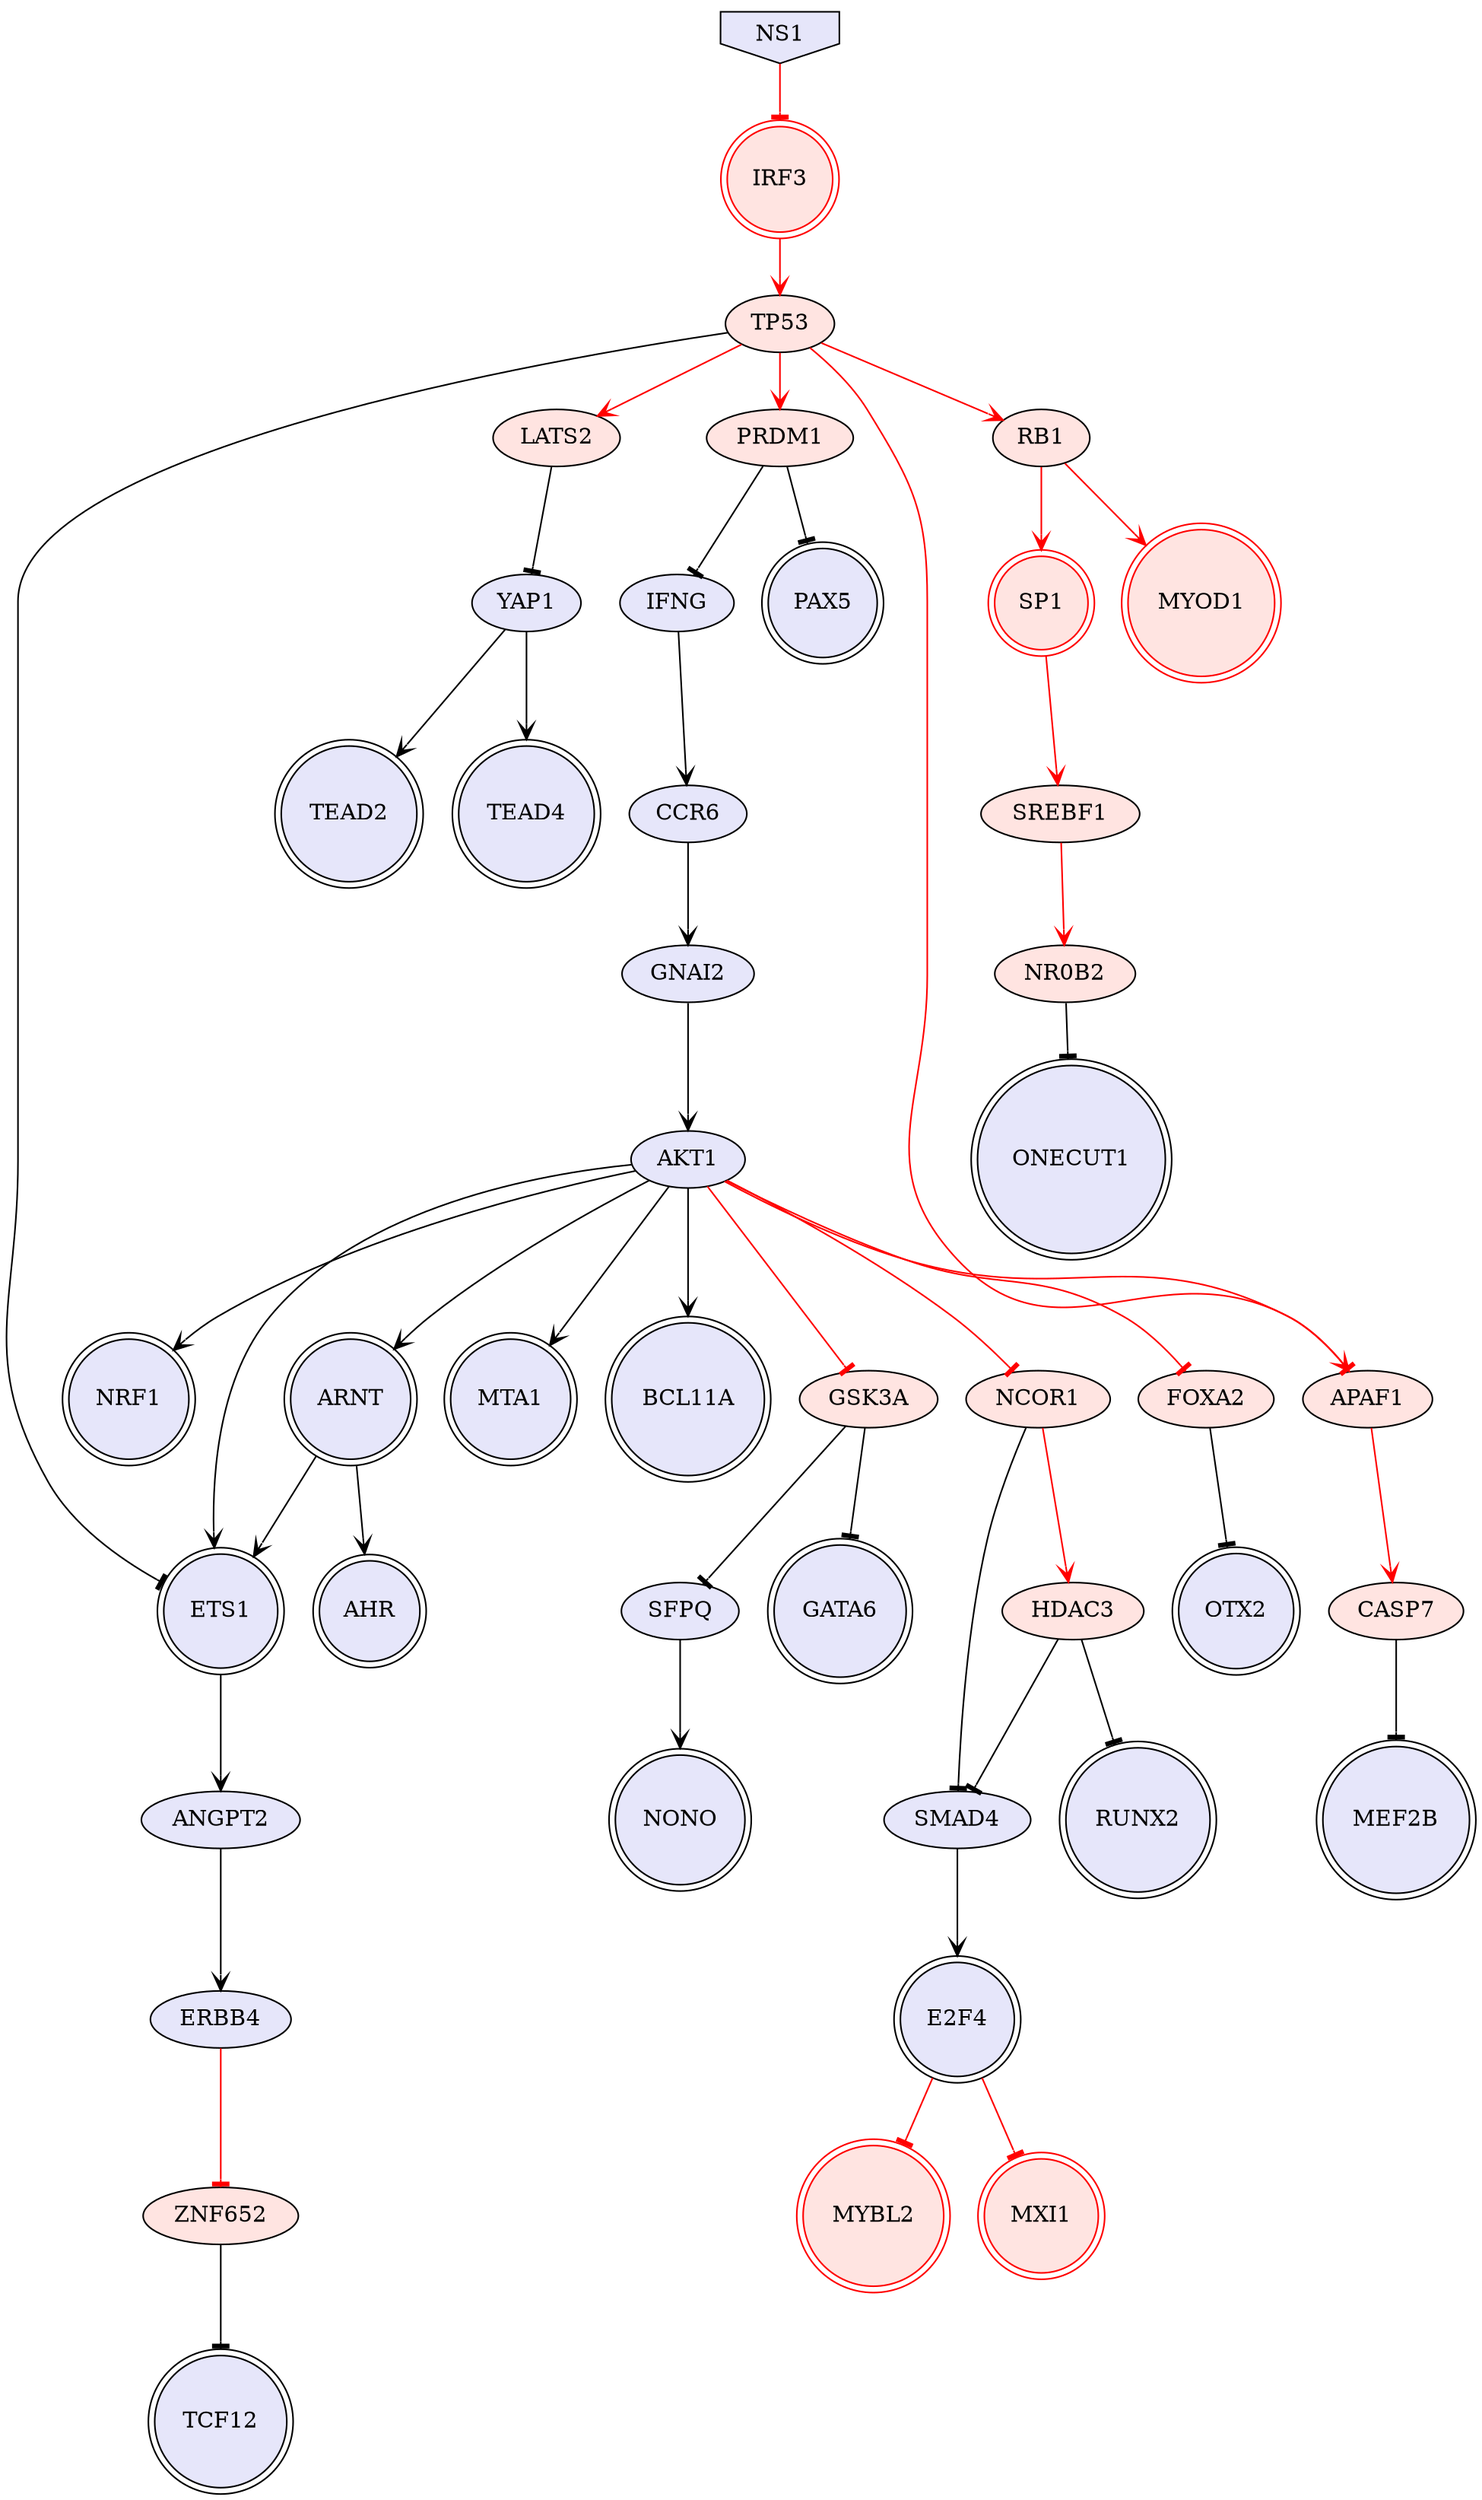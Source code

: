 digraph {

AKT1->NRF1 [penwidth=1, color=black, arrowhead="vee"]
AKT1->ETS1 [penwidth=1, color=black, arrowhead="vee"]
AKT1->ARNT [penwidth=1, color=black, arrowhead="vee"]
AKT1->MTA1 [penwidth=1, color=black, arrowhead="vee"]
AKT1->BCL11A [penwidth=1, color=black, arrowhead="vee"]
TP53->ETS1 [penwidth=1, color=black, arrowhead="tee"]
SMAD4->E2F4 [penwidth=1, color=black, arrowhead="vee"]
IFNG->CCR6 [penwidth=1, color=black, arrowhead="vee"]
SFPQ->NONO [penwidth=1, color=black, arrowhead="vee"]
HDAC3->SMAD4 [penwidth=1, color=black, arrowhead="tee"]
HDAC3->RUNX2 [penwidth=1, color=black, arrowhead="tee"]
GSK3A->SFPQ [penwidth=1, color=black, arrowhead="tee"]
GSK3A->GATA6 [penwidth=1, color=black, arrowhead="tee"]
YAP1->TEAD2 [penwidth=1, color=black, arrowhead="vee"]
YAP1->TEAD4 [penwidth=1, color=black, arrowhead="vee"]
NCOR1->SMAD4 [penwidth=1, color=black, arrowhead="tee"]
ANGPT2->ERBB4 [penwidth=1, color=black, arrowhead="vee"]
NR0B2->ONECUT1 [penwidth=1, color=black, arrowhead="tee"]
GNAI2->AKT1 [penwidth=1, color=black, arrowhead="vee"]
LATS2->YAP1 [penwidth=1, color=black, arrowhead="tee"]
ETS1->ANGPT2 [penwidth=1, color=black, arrowhead="vee"]
ARNT->ETS1 [penwidth=1, color=black, arrowhead="vee"]
ARNT->AHR [penwidth=1, color=black, arrowhead="vee"]
CASP7->MEF2B [penwidth=1, color=black, arrowhead="tee"]
FOXA2->OTX2 [penwidth=1, color=black, arrowhead="tee"]
CCR6->GNAI2 [penwidth=1, color=black, arrowhead="vee"]
PRDM1->IFNG [penwidth=1, color=black, arrowhead="tee"]
PRDM1->PAX5 [penwidth=1, color=black, arrowhead="tee"]
ZNF652->TCF12 [penwidth=1, color=black, arrowhead="tee"]
AKT1->GSK3A [penwidth=1, color=red, arrowhead="tee"]
AKT1->NCOR1 [penwidth=1, color=red, arrowhead="tee"]
AKT1->APAF1 [penwidth=1, color=red, arrowhead="tee"]
AKT1->FOXA2 [penwidth=1, color=red, arrowhead="tee"]
TP53->RB1 [penwidth=1, color=red, arrowhead="vee"]
TP53->APAF1 [penwidth=1, color=red, arrowhead="vee"]
TP53->LATS2 [penwidth=1, color=red, arrowhead="vee"]
TP53->PRDM1 [penwidth=1, color=red, arrowhead="vee"]
IRF3->TP53 [penwidth=1, color=red, arrowhead="vee"]
SP1->SREBF1 [penwidth=1, color=red, arrowhead="vee"]
RB1->SP1 [penwidth=1, color=red, arrowhead="vee"]
RB1->MYOD1 [penwidth=1, color=red, arrowhead="vee"]
NCOR1->HDAC3 [penwidth=1, color=red, arrowhead="vee"]
ERBB4->ZNF652 [penwidth=1, color=red, arrowhead="tee"]
APAF1->CASP7 [penwidth=1, color=red, arrowhead="vee"]
SREBF1->NR0B2 [penwidth=1, color=red, arrowhead="vee"]
E2F4->MYBL2 [penwidth=1, color=red, arrowhead="tee"]
E2F4->MXI1 [penwidth=1, color=red, arrowhead="tee"]
NS1->IRF3 [penwidth=1, color=red, arrowhead="tee"]
NS1 [style=filled, color=black, fillcolor=lavender, shape=invhouse];
PAX5 [style=filled, color=black, fillcolor=lavender, shape=doublecircle];
MTA1 [style=filled, color=black, fillcolor=lavender, shape=doublecircle];
MYBL2 [style=filled, color=red, fillcolor=mistyrose, shape=doublecircle];
SP1 [style=filled, color=red, fillcolor=mistyrose, shape=doublecircle];
NONO [style=filled, color=black, fillcolor=lavender, shape=doublecircle];
MEF2B [style=filled, color=black, fillcolor=lavender, shape=doublecircle];
ARNT [style=filled, color=black, fillcolor=lavender, shape=doublecircle];
OTX2 [style=filled, color=black, fillcolor=lavender, shape=doublecircle];
AHR [style=filled, color=black, fillcolor=lavender, shape=doublecircle];
E2F4 [style=filled, color=black, fillcolor=lavender, shape=doublecircle];
NRF1 [style=filled, color=black, fillcolor=lavender, shape=doublecircle];
TEAD2 [style=filled, color=black, fillcolor=lavender, shape=doublecircle];
MYOD1 [style=filled, color=red, fillcolor=mistyrose, shape=doublecircle];
ONECUT1 [style=filled, color=black, fillcolor=lavender, shape=doublecircle];
RUNX2 [style=filled, color=black, fillcolor=lavender, shape=doublecircle];
MXI1 [style=filled, color=red, fillcolor=mistyrose, shape=doublecircle];
TCF12 [style=filled, color=black, fillcolor=lavender, shape=doublecircle];
GATA6 [style=filled, color=black, fillcolor=lavender, shape=doublecircle];
TEAD4 [style=filled, color=black, fillcolor=lavender, shape=doublecircle];
IRF3 [style=filled, color=red, fillcolor=mistyrose, shape=doublecircle];
ETS1 [style=filled, color=black, fillcolor=lavender, shape=doublecircle];
BCL11A [style=filled, color=black, fillcolor=lavender, shape=doublecircle];
AKT1 [style=filled, fillcolor=lavender];
TP53 [style=filled, fillcolor=mistyrose];
SMAD4 [style=filled, fillcolor=lavender];
IFNG [style=filled, fillcolor=lavender];
SFPQ [style=filled, fillcolor=lavender];
HDAC3 [style=filled, fillcolor=mistyrose];
GSK3A [style=filled, fillcolor=mistyrose];
YAP1 [style=filled, fillcolor=lavender];
NCOR1 [style=filled, fillcolor=mistyrose];
ANGPT2 [style=filled, fillcolor=lavender];
NR0B2 [style=filled, fillcolor=mistyrose];
GNAI2 [style=filled, fillcolor=lavender];
LATS2 [style=filled, fillcolor=mistyrose];
CASP7 [style=filled, fillcolor=mistyrose];
FOXA2 [style=filled, fillcolor=mistyrose];
CCR6 [style=filled, fillcolor=lavender];
PRDM1 [style=filled, fillcolor=mistyrose];
ZNF652 [style=filled, fillcolor=mistyrose];
RB1 [style=filled, fillcolor=mistyrose];
ERBB4 [style=filled, fillcolor=lavender];
APAF1 [style=filled, fillcolor=mistyrose];
SREBF1 [style=filled, fillcolor=mistyrose];


}
